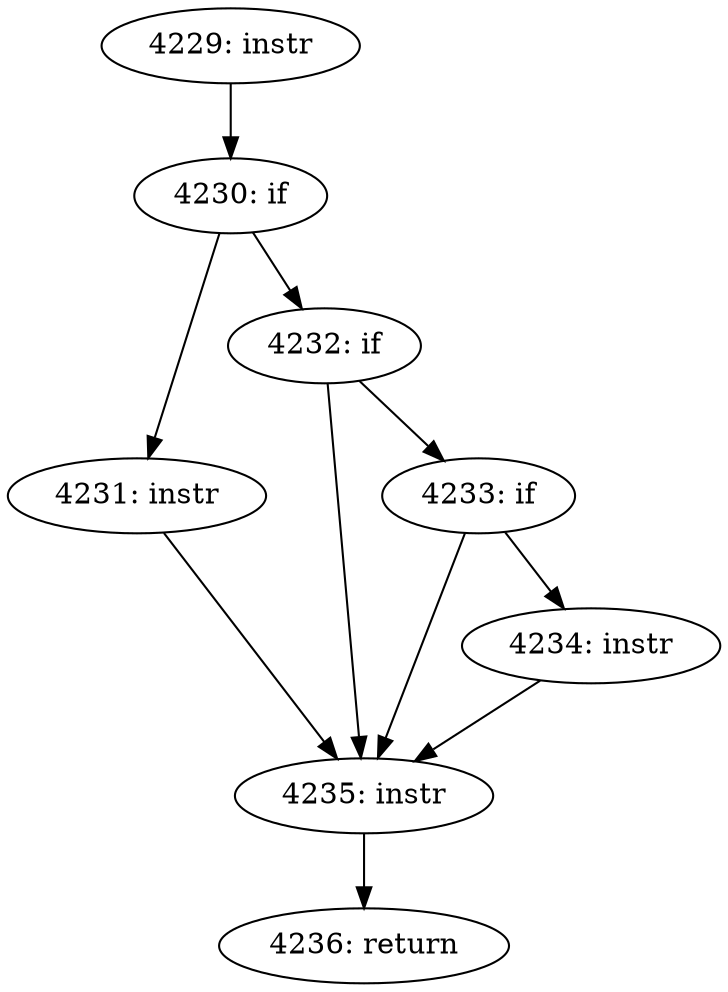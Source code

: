 digraph CFG_tcp_end_cwnd_reduction {
4229 [label="4229: instr"]
	4229 -> 4230
4230 [label="4230: if"]
	4230 -> 4231
	4230 -> 4232
4231 [label="4231: instr"]
	4231 -> 4235
4232 [label="4232: if"]
	4232 -> 4233
	4232 -> 4235
4233 [label="4233: if"]
	4233 -> 4234
	4233 -> 4235
4234 [label="4234: instr"]
	4234 -> 4235
4235 [label="4235: instr"]
	4235 -> 4236
4236 [label="4236: return"]
	
}
